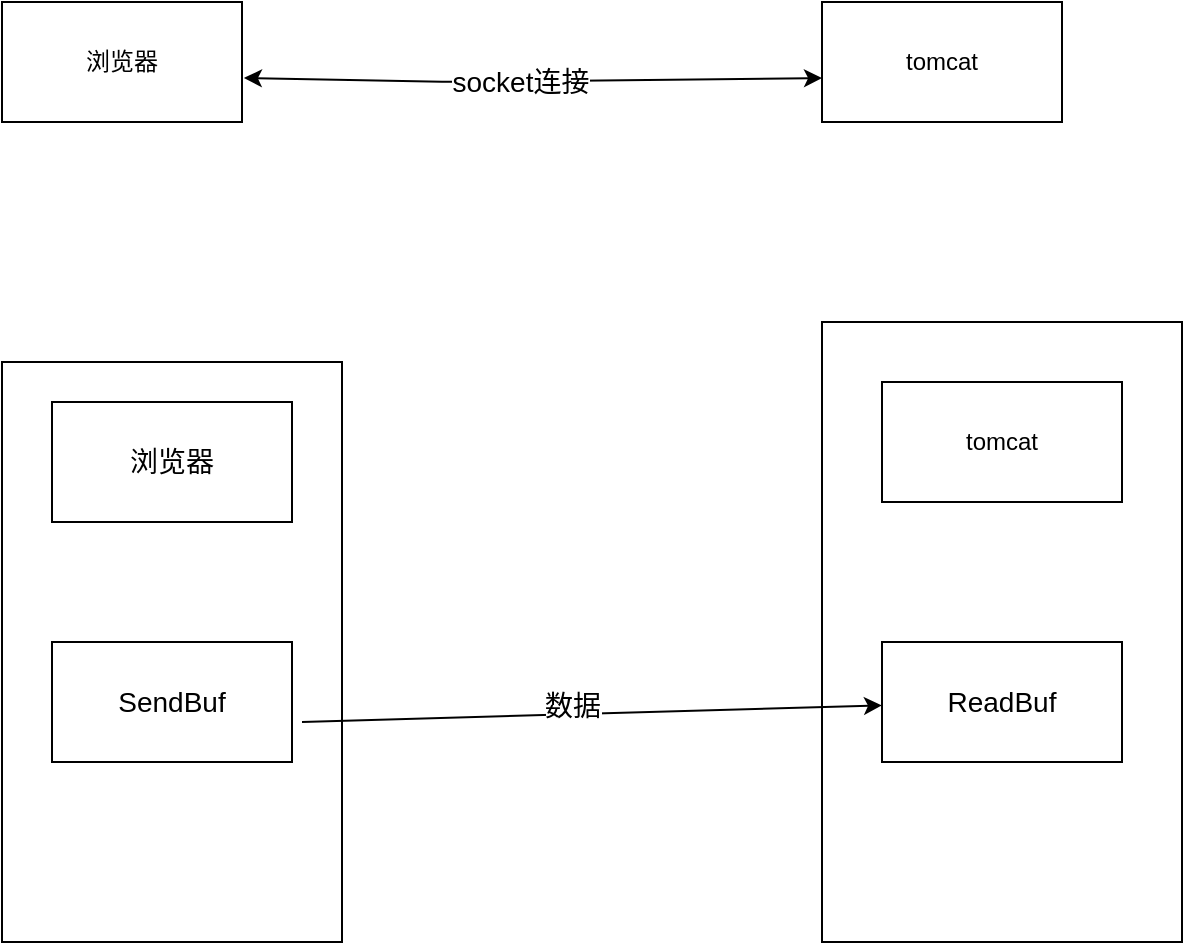 <mxfile version="14.9.3" type="github">
  <diagram id="pu0ehkvAefOfJ7fadGOy" name="Page-1">
    <mxGraphModel dx="946" dy="589" grid="1" gridSize="10" guides="1" tooltips="1" connect="1" arrows="1" fold="1" page="1" pageScale="1" pageWidth="827" pageHeight="1169" math="0" shadow="0">
      <root>
        <mxCell id="0" />
        <mxCell id="1" parent="0" />
        <mxCell id="efUtnxQAS-Ak4hT04nHo-1" value="浏览器" style="rounded=0;whiteSpace=wrap;html=1;" vertex="1" parent="1">
          <mxGeometry x="100" y="120" width="120" height="60" as="geometry" />
        </mxCell>
        <mxCell id="efUtnxQAS-Ak4hT04nHo-2" value="tomcat" style="rounded=0;whiteSpace=wrap;html=1;" vertex="1" parent="1">
          <mxGeometry x="510" y="120" width="120" height="60" as="geometry" />
        </mxCell>
        <mxCell id="efUtnxQAS-Ak4hT04nHo-3" value="" style="endArrow=classic;startArrow=classic;html=1;exitX=1.008;exitY=0.633;exitDx=0;exitDy=0;exitPerimeter=0;" edge="1" parent="1" source="efUtnxQAS-Ak4hT04nHo-1">
          <mxGeometry width="50" height="50" relative="1" as="geometry">
            <mxPoint x="390" y="330" as="sourcePoint" />
            <mxPoint x="510" y="158" as="targetPoint" />
            <Array as="points">
              <mxPoint x="330" y="160" />
            </Array>
          </mxGeometry>
        </mxCell>
        <mxCell id="efUtnxQAS-Ak4hT04nHo-4" value="socket连接" style="edgeLabel;html=1;align=center;verticalAlign=middle;resizable=0;points=[];fontSize=14;" vertex="1" connectable="0" parent="efUtnxQAS-Ak4hT04nHo-3">
          <mxGeometry x="-0.045" y="-3" relative="1" as="geometry">
            <mxPoint y="-3" as="offset" />
          </mxGeometry>
        </mxCell>
        <mxCell id="efUtnxQAS-Ak4hT04nHo-6" value="" style="rounded=0;whiteSpace=wrap;html=1;fontSize=14;" vertex="1" parent="1">
          <mxGeometry x="100" y="300" width="170" height="290" as="geometry" />
        </mxCell>
        <mxCell id="efUtnxQAS-Ak4hT04nHo-7" value="浏览器" style="rounded=0;whiteSpace=wrap;html=1;fontSize=14;" vertex="1" parent="1">
          <mxGeometry x="125" y="320" width="120" height="60" as="geometry" />
        </mxCell>
        <mxCell id="efUtnxQAS-Ak4hT04nHo-8" value="" style="rounded=0;whiteSpace=wrap;html=1;fontSize=14;" vertex="1" parent="1">
          <mxGeometry x="510" y="280" width="180" height="310" as="geometry" />
        </mxCell>
        <mxCell id="efUtnxQAS-Ak4hT04nHo-9" value="tomcat" style="rounded=0;whiteSpace=wrap;html=1;" vertex="1" parent="1">
          <mxGeometry x="540" y="310" width="120" height="60" as="geometry" />
        </mxCell>
        <mxCell id="efUtnxQAS-Ak4hT04nHo-10" value="SendBuf" style="rounded=0;whiteSpace=wrap;html=1;fontSize=14;" vertex="1" parent="1">
          <mxGeometry x="125" y="440" width="120" height="60" as="geometry" />
        </mxCell>
        <mxCell id="efUtnxQAS-Ak4hT04nHo-11" value="ReadBuf" style="rounded=0;whiteSpace=wrap;html=1;fontSize=14;" vertex="1" parent="1">
          <mxGeometry x="540" y="440" width="120" height="60" as="geometry" />
        </mxCell>
        <mxCell id="efUtnxQAS-Ak4hT04nHo-13" value="" style="endArrow=classic;html=1;fontSize=14;" edge="1" parent="1" target="efUtnxQAS-Ak4hT04nHo-11">
          <mxGeometry width="50" height="50" relative="1" as="geometry">
            <mxPoint x="250" y="480" as="sourcePoint" />
            <mxPoint x="300" y="430" as="targetPoint" />
          </mxGeometry>
        </mxCell>
        <mxCell id="efUtnxQAS-Ak4hT04nHo-14" value="数据" style="edgeLabel;html=1;align=center;verticalAlign=middle;resizable=0;points=[];fontSize=14;" vertex="1" connectable="0" parent="efUtnxQAS-Ak4hT04nHo-13">
          <mxGeometry x="-0.068" y="4" relative="1" as="geometry">
            <mxPoint as="offset" />
          </mxGeometry>
        </mxCell>
      </root>
    </mxGraphModel>
  </diagram>
</mxfile>
